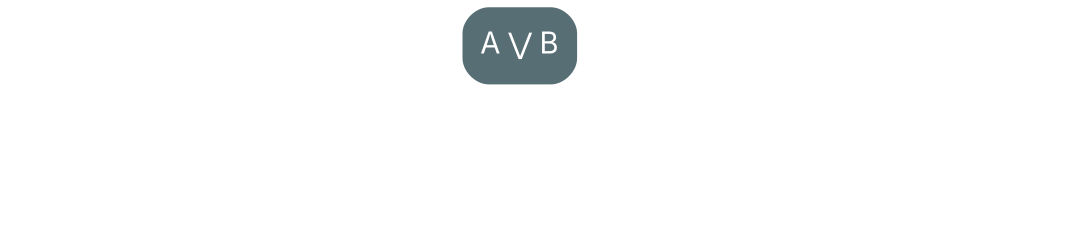 digraph {
    bgcolor=transparent

    // Default theme: enabled
    node[shape="rectangle" style="rounded,filled" color="#586E75" fillcolor="#586E75" fontcolor="#ffffff" fontname="Inter,Arial"]
    edge [color="#586E75" fontcolor="#000000" fontname="Inter,Arial" fontsize=11]

    OrAB[label="A ⋁ B"]

    LeftA1[label="Left(a₁)" fillcolor="#ffffff" fontcolor="#586E75" style=invis]
    LeftAE[label="Left(⋯)" fillcolor="#ffffff" fontcolor="#586E75" style=invis]
    LeftAN[label="Left(aₙ)" fillcolor="#ffffff" fontcolor="#586E75" style=invis]

    RightB1[label="Right(b₁)" fillcolor="#ffffff" fontcolor="#586E75" style=invis]
    RightBE[label="Right(⋯)" fillcolor="#ffffff" fontcolor="#586E75" style=invis]
    RightBN[label="Right(bₙ)" fillcolor="#ffffff" fontcolor="#586E75" style=invis]

    OrAB -> LeftA1[style=invis]
    OrAB -> LeftAE[style=invis]
    OrAB -> LeftAN[style=invis]

    OrAB -> RightB1[style=invis]
    OrAB -> RightBE[style=invis]
    OrAB -> RightBN[style=invis]
}
